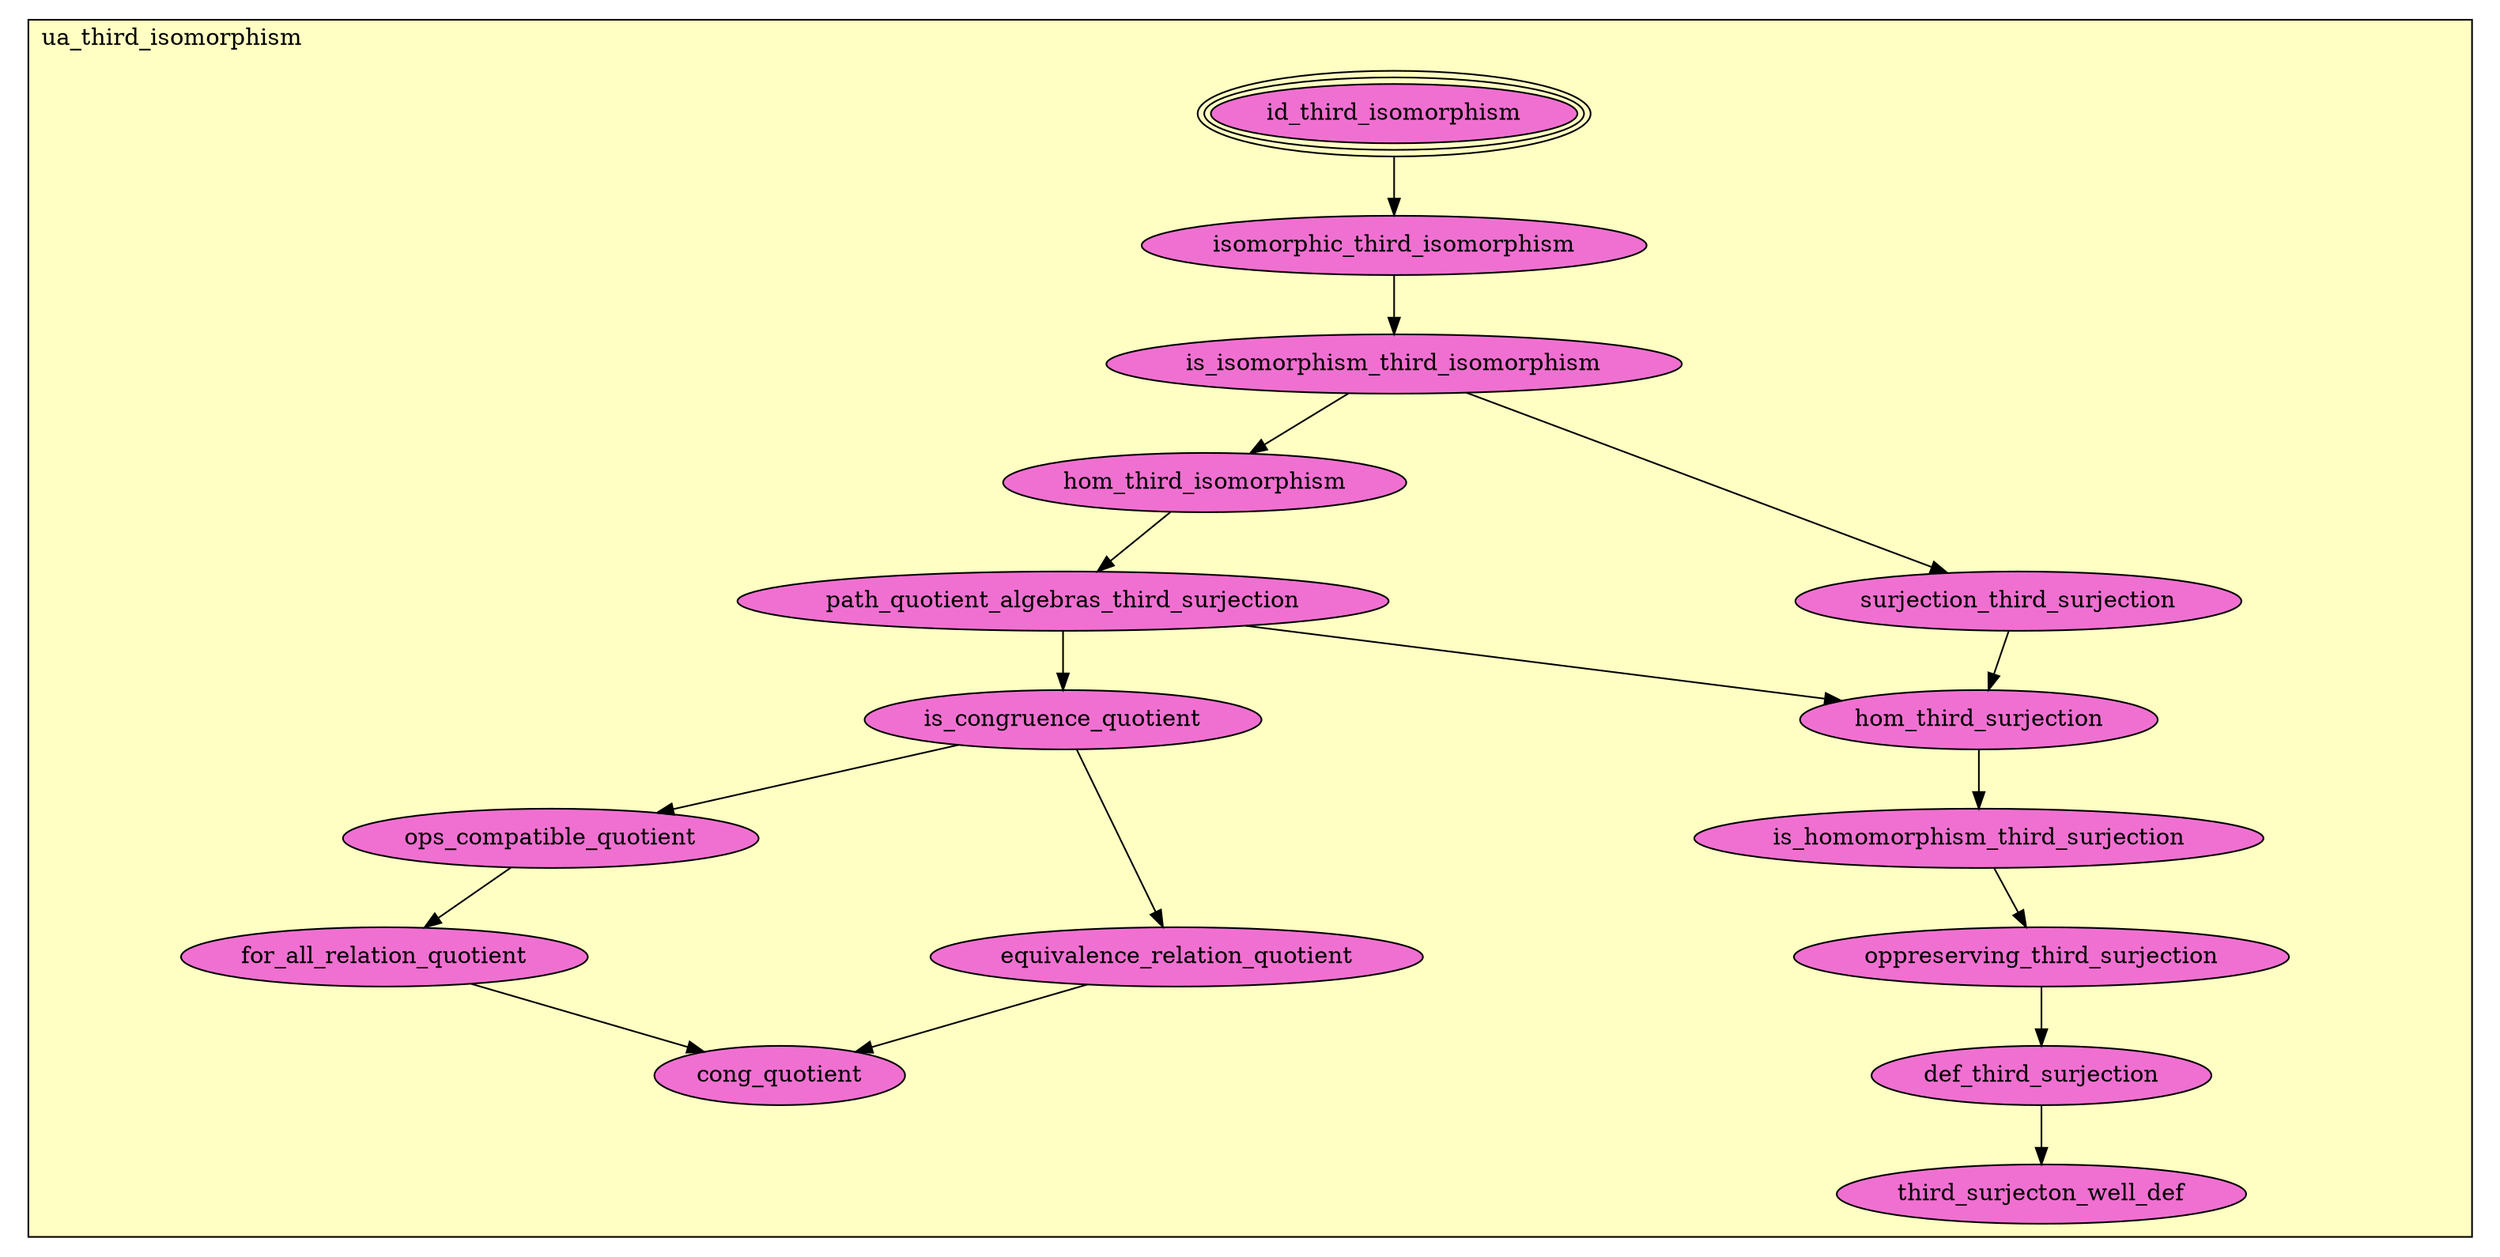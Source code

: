 digraph HoTT_Classes_theory_ua_third_isomorphism {
  graph [ratio=0.5]
  node [style=filled]
ua_third_isomorphism_id_third_isomorphism [label="id_third_isomorphism", URL=<ua_third_isomorphism.html#id_third_isomorphism>, peripheries=3, fillcolor="#F070D1"] ;
ua_third_isomorphism_isomorphic_third_isomorphism [label="isomorphic_third_isomorphism", URL=<ua_third_isomorphism.html#isomorphic_third_isomorphism>, fillcolor="#F070D1"] ;
ua_third_isomorphism_is_isomorphism_third_isomorphism [label="is_isomorphism_third_isomorphism", URL=<ua_third_isomorphism.html#is_isomorphism_third_isomorphism>, fillcolor="#F070D1"] ;
ua_third_isomorphism_hom_third_isomorphism [label="hom_third_isomorphism", URL=<ua_third_isomorphism.html#hom_third_isomorphism>, fillcolor="#F070D1"] ;
ua_third_isomorphism_path_quotient_algebras_third_surjection [label="path_quotient_algebras_third_surjection", URL=<ua_third_isomorphism.html#path_quotient_algebras_third_surjection>, fillcolor="#F070D1"] ;
ua_third_isomorphism_surjection_third_surjection [label="surjection_third_surjection", URL=<ua_third_isomorphism.html#surjection_third_surjection>, fillcolor="#F070D1"] ;
ua_third_isomorphism_hom_third_surjection [label="hom_third_surjection", URL=<ua_third_isomorphism.html#hom_third_surjection>, fillcolor="#F070D1"] ;
ua_third_isomorphism_is_homomorphism_third_surjection [label="is_homomorphism_third_surjection", URL=<ua_third_isomorphism.html#is_homomorphism_third_surjection>, fillcolor="#F070D1"] ;
ua_third_isomorphism_oppreserving_third_surjection [label="oppreserving_third_surjection", URL=<ua_third_isomorphism.html#oppreserving_third_surjection>, fillcolor="#F070D1"] ;
ua_third_isomorphism_def_third_surjection [label="def_third_surjection", URL=<ua_third_isomorphism.html#def_third_surjection>, fillcolor="#F070D1"] ;
ua_third_isomorphism_third_surjecton_well_def [label="third_surjecton_well_def", URL=<ua_third_isomorphism.html#third_surjecton_well_def>, fillcolor="#F070D1"] ;
ua_third_isomorphism_is_congruence_quotient [label="is_congruence_quotient", URL=<ua_third_isomorphism.html#is_congruence_quotient>, fillcolor="#F070D1"] ;
ua_third_isomorphism_ops_compatible_quotient [label="ops_compatible_quotient", URL=<ua_third_isomorphism.html#ops_compatible_quotient>, fillcolor="#F070D1"] ;
ua_third_isomorphism_for_all_relation_quotient [label="for_all_relation_quotient", URL=<ua_third_isomorphism.html#for_all_relation_quotient>, fillcolor="#F070D1"] ;
ua_third_isomorphism_equivalence_relation_quotient [label="equivalence_relation_quotient", URL=<ua_third_isomorphism.html#equivalence_relation_quotient>, fillcolor="#F070D1"] ;
ua_third_isomorphism_cong_quotient [label="cong_quotient", URL=<ua_third_isomorphism.html#cong_quotient>, fillcolor="#F070D1"] ;
  ua_third_isomorphism_id_third_isomorphism -> ua_third_isomorphism_isomorphic_third_isomorphism [] ;
  ua_third_isomorphism_isomorphic_third_isomorphism -> ua_third_isomorphism_is_isomorphism_third_isomorphism [] ;
  ua_third_isomorphism_is_isomorphism_third_isomorphism -> ua_third_isomorphism_hom_third_isomorphism [] ;
  ua_third_isomorphism_is_isomorphism_third_isomorphism -> ua_third_isomorphism_surjection_third_surjection [] ;
  ua_third_isomorphism_hom_third_isomorphism -> ua_third_isomorphism_path_quotient_algebras_third_surjection [] ;
  ua_third_isomorphism_path_quotient_algebras_third_surjection -> ua_third_isomorphism_hom_third_surjection [] ;
  ua_third_isomorphism_path_quotient_algebras_third_surjection -> ua_third_isomorphism_is_congruence_quotient [] ;
  ua_third_isomorphism_surjection_third_surjection -> ua_third_isomorphism_hom_third_surjection [] ;
  ua_third_isomorphism_hom_third_surjection -> ua_third_isomorphism_is_homomorphism_third_surjection [] ;
  ua_third_isomorphism_is_homomorphism_third_surjection -> ua_third_isomorphism_oppreserving_third_surjection [] ;
  ua_third_isomorphism_oppreserving_third_surjection -> ua_third_isomorphism_def_third_surjection [] ;
  ua_third_isomorphism_def_third_surjection -> ua_third_isomorphism_third_surjecton_well_def [] ;
  ua_third_isomorphism_is_congruence_quotient -> ua_third_isomorphism_ops_compatible_quotient [] ;
  ua_third_isomorphism_is_congruence_quotient -> ua_third_isomorphism_equivalence_relation_quotient [] ;
  ua_third_isomorphism_ops_compatible_quotient -> ua_third_isomorphism_for_all_relation_quotient [] ;
  ua_third_isomorphism_for_all_relation_quotient -> ua_third_isomorphism_cong_quotient [] ;
  ua_third_isomorphism_equivalence_relation_quotient -> ua_third_isomorphism_cong_quotient [] ;
subgraph cluster_ua_third_isomorphism { label="ua_third_isomorphism"; fillcolor="#FFFFC3"; labeljust=l; style=filled 
ua_third_isomorphism_cong_quotient; ua_third_isomorphism_equivalence_relation_quotient; ua_third_isomorphism_for_all_relation_quotient; ua_third_isomorphism_ops_compatible_quotient; ua_third_isomorphism_is_congruence_quotient; ua_third_isomorphism_third_surjecton_well_def; ua_third_isomorphism_def_third_surjection; ua_third_isomorphism_oppreserving_third_surjection; ua_third_isomorphism_is_homomorphism_third_surjection; ua_third_isomorphism_hom_third_surjection; ua_third_isomorphism_surjection_third_surjection; ua_third_isomorphism_path_quotient_algebras_third_surjection; ua_third_isomorphism_hom_third_isomorphism; ua_third_isomorphism_is_isomorphism_third_isomorphism; ua_third_isomorphism_isomorphic_third_isomorphism; ua_third_isomorphism_id_third_isomorphism; };
} /* END */
